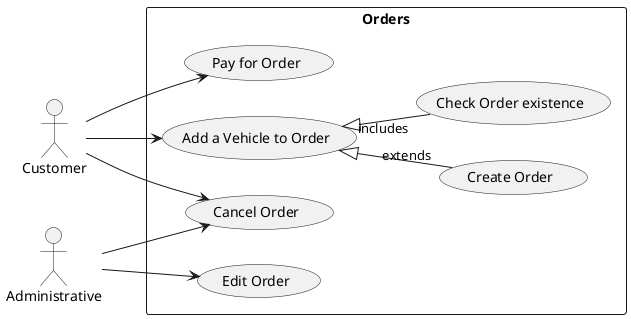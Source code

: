 @startuml
left to right direction
actor "Customer" as c
actor "Administrative" as adm
rectangle Orders {
usecase "Create Order" as UC1
usecase "Pay for Order" as UC2
usecase "Cancel Order" as UC3
usecase "Add a Vehicle to Order" as UC4
usecase "Edit Order" as UC5
usecase "Check Order existence" as UC6
}
c --> UC2
c --> UC3
c --> UC4
adm --> UC3
adm --> UC5
UC4 <|--"extends" UC1
UC4 <|--"includes" UC6
@enduml
